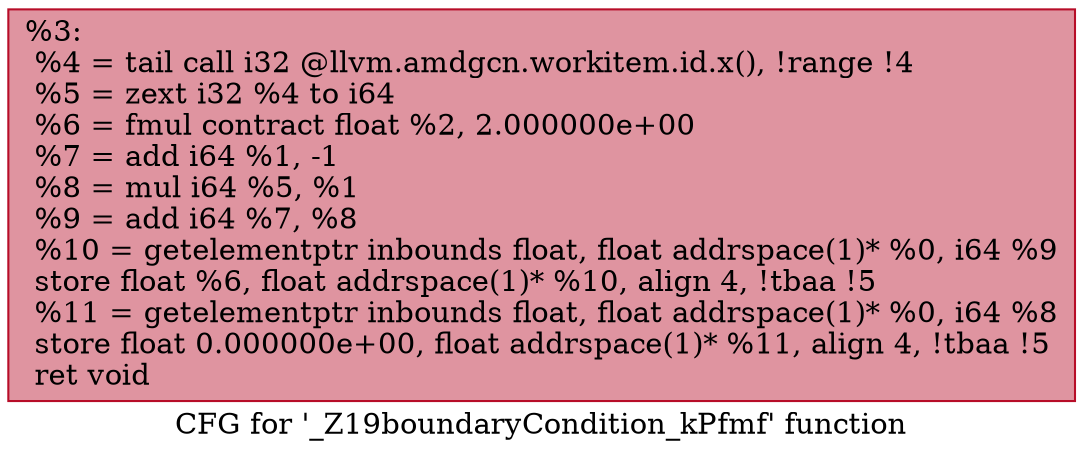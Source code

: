 digraph "CFG for '_Z19boundaryCondition_kPfmf' function" {
	label="CFG for '_Z19boundaryCondition_kPfmf' function";

	Node0x6272c90 [shape=record,color="#b70d28ff", style=filled, fillcolor="#b70d2870",label="{%3:\l  %4 = tail call i32 @llvm.amdgcn.workitem.id.x(), !range !4\l  %5 = zext i32 %4 to i64\l  %6 = fmul contract float %2, 2.000000e+00\l  %7 = add i64 %1, -1\l  %8 = mul i64 %5, %1\l  %9 = add i64 %7, %8\l  %10 = getelementptr inbounds float, float addrspace(1)* %0, i64 %9\l  store float %6, float addrspace(1)* %10, align 4, !tbaa !5\l  %11 = getelementptr inbounds float, float addrspace(1)* %0, i64 %8\l  store float 0.000000e+00, float addrspace(1)* %11, align 4, !tbaa !5\l  ret void\l}"];
}
